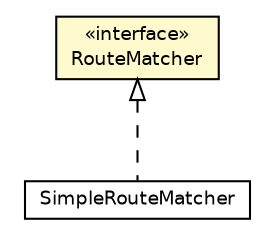 #!/usr/local/bin/dot
#
# Class diagram 
# Generated by UMLGraph version R5_6-24-gf6e263 (http://www.umlgraph.org/)
#

digraph G {
	edge [fontname="Helvetica",fontsize=10,labelfontname="Helvetica",labelfontsize=10];
	node [fontname="Helvetica",fontsize=10,shape=plaintext];
	nodesep=0.25;
	ranksep=0.5;
	// sabina.route.RouteMatcher
	c967 [label=<<table title="sabina.route.RouteMatcher" border="0" cellborder="1" cellspacing="0" cellpadding="2" port="p" bgcolor="lemonChiffon" href="./RouteMatcher.html">
		<tr><td><table border="0" cellspacing="0" cellpadding="1">
<tr><td align="center" balign="center"> &#171;interface&#187; </td></tr>
<tr><td align="center" balign="center"> RouteMatcher </td></tr>
		</table></td></tr>
		</table>>, URL="./RouteMatcher.html", fontname="Helvetica", fontcolor="black", fontsize=9.0];
	// sabina.route.SimpleRouteMatcher
	c970 [label=<<table title="sabina.route.SimpleRouteMatcher" border="0" cellborder="1" cellspacing="0" cellpadding="2" port="p" href="./SimpleRouteMatcher.html">
		<tr><td><table border="0" cellspacing="0" cellpadding="1">
<tr><td align="center" balign="center"> SimpleRouteMatcher </td></tr>
		</table></td></tr>
		</table>>, URL="./SimpleRouteMatcher.html", fontname="Helvetica", fontcolor="black", fontsize=9.0];
	//sabina.route.SimpleRouteMatcher implements sabina.route.RouteMatcher
	c967:p -> c970:p [dir=back,arrowtail=empty,style=dashed];
}

